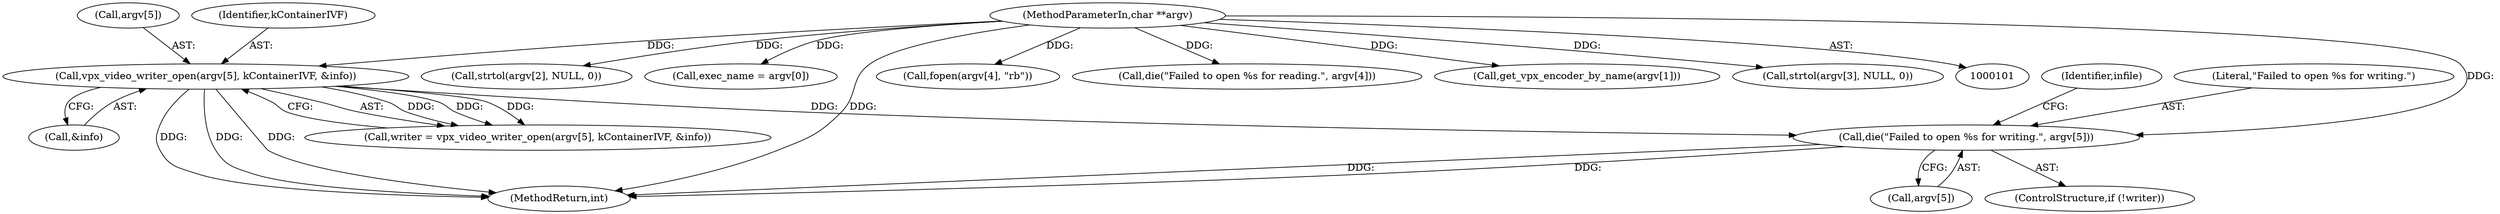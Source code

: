 digraph "0_Android_5a9753fca56f0eeb9f61e342b2fccffc364f9426_7@array" {
"1000347" [label="(Call,die(\"Failed to open %s for writing.\", argv[5]))"];
"1000337" [label="(Call,vpx_video_writer_open(argv[5], kContainerIVF, &info))"];
"1000103" [label="(MethodParameterIn,char **argv)"];
"1000337" [label="(Call,vpx_video_writer_open(argv[5], kContainerIVF, &info))"];
"1000355" [label="(Identifier,infile)"];
"1000175" [label="(Call,strtol(argv[2], NULL, 0))"];
"1000344" [label="(ControlStructure,if (!writer))"];
"1000342" [label="(Call,&info)"];
"1000460" [label="(MethodReturn,int)"];
"1000142" [label="(Call,exec_name = argv[0])"];
"1000338" [label="(Call,argv[5])"];
"1000335" [label="(Call,writer = vpx_video_writer_open(argv[5], kContainerIVF, &info))"];
"1000356" [label="(Call,fopen(argv[4], \"rb\"))"];
"1000348" [label="(Literal,\"Failed to open %s for writing.\")"];
"1000349" [label="(Call,argv[5])"];
"1000347" [label="(Call,die(\"Failed to open %s for writing.\", argv[5]))"];
"1000103" [label="(MethodParameterIn,char **argv)"];
"1000341" [label="(Identifier,kContainerIVF)"];
"1000361" [label="(Call,die(\"Failed to open %s for reading.\", argv[4]))"];
"1000155" [label="(Call,get_vpx_encoder_by_name(argv[1]))"];
"1000185" [label="(Call,strtol(argv[3], NULL, 0))"];
"1000347" -> "1000344"  [label="AST: "];
"1000347" -> "1000349"  [label="CFG: "];
"1000348" -> "1000347"  [label="AST: "];
"1000349" -> "1000347"  [label="AST: "];
"1000355" -> "1000347"  [label="CFG: "];
"1000347" -> "1000460"  [label="DDG: "];
"1000347" -> "1000460"  [label="DDG: "];
"1000337" -> "1000347"  [label="DDG: "];
"1000103" -> "1000347"  [label="DDG: "];
"1000337" -> "1000335"  [label="AST: "];
"1000337" -> "1000342"  [label="CFG: "];
"1000338" -> "1000337"  [label="AST: "];
"1000341" -> "1000337"  [label="AST: "];
"1000342" -> "1000337"  [label="AST: "];
"1000335" -> "1000337"  [label="CFG: "];
"1000337" -> "1000460"  [label="DDG: "];
"1000337" -> "1000460"  [label="DDG: "];
"1000337" -> "1000460"  [label="DDG: "];
"1000337" -> "1000335"  [label="DDG: "];
"1000337" -> "1000335"  [label="DDG: "];
"1000337" -> "1000335"  [label="DDG: "];
"1000103" -> "1000337"  [label="DDG: "];
"1000103" -> "1000101"  [label="AST: "];
"1000103" -> "1000460"  [label="DDG: "];
"1000103" -> "1000142"  [label="DDG: "];
"1000103" -> "1000155"  [label="DDG: "];
"1000103" -> "1000175"  [label="DDG: "];
"1000103" -> "1000185"  [label="DDG: "];
"1000103" -> "1000356"  [label="DDG: "];
"1000103" -> "1000361"  [label="DDG: "];
}
